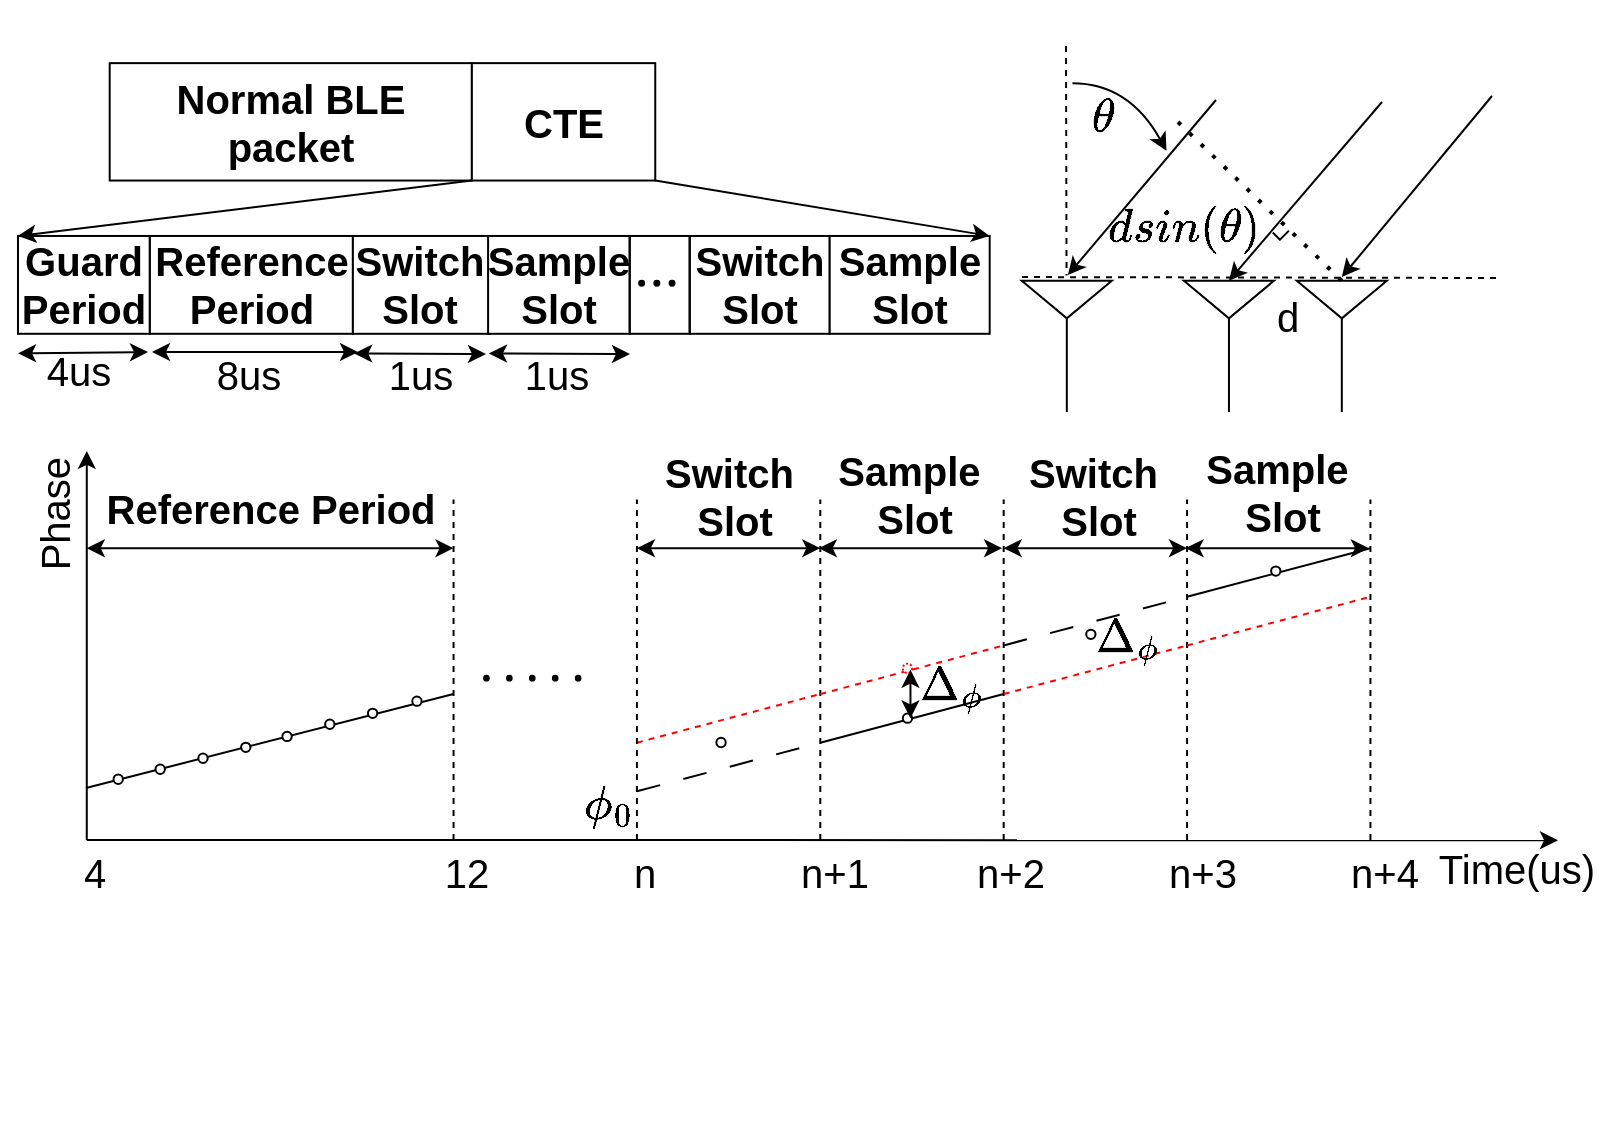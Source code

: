 <mxfile version="24.6.4" type="device">
  <diagram name="第 1 页" id="c520o-07__Yy_zE6Yr-1">
    <mxGraphModel dx="2012" dy="683" grid="1" gridSize="10" guides="1" tooltips="1" connect="1" arrows="1" fold="1" page="1" pageScale="1" pageWidth="827" pageHeight="1169" math="1" shadow="0">
      <root>
        <mxCell id="0" />
        <mxCell id="1" parent="0" />
        <mxCell id="3x9VQPqJ0UYl1RBQ3x5A-15" value="&lt;font style=&quot;font-size: 20px;&quot;&gt;Time(us)&lt;/font&gt;" style="text;html=1;align=center;verticalAlign=middle;resizable=0;points=[];autosize=1;strokeColor=none;fillColor=none;" parent="1" vertex="1">
          <mxGeometry x="-99.999" y="483.862" width="100" height="40" as="geometry" />
        </mxCell>
        <mxCell id="FHaP1MZA_MiW3h3WRkFN-6" value="" style="group" parent="1" vertex="1" connectable="0">
          <mxGeometry x="-798.998" y="70.569" width="770" height="571.294" as="geometry" />
        </mxCell>
        <mxCell id="3x9VQPqJ0UYl1RBQ3x5A-65" value="&lt;font style=&quot;font-size: 20px;&quot;&gt;&lt;b&gt;Normal BLE packet&lt;/b&gt;&lt;/font&gt;" style="rounded=0;whiteSpace=wrap;html=1;" parent="FHaP1MZA_MiW3h3WRkFN-6" vertex="1">
          <mxGeometry x="45.843" y="31" width="181.089" height="58.706" as="geometry" />
        </mxCell>
        <mxCell id="3x9VQPqJ0UYl1RBQ3x5A-66" value="&lt;font style=&quot;font-size: 20px;&quot;&gt;&lt;b&gt;CTE&lt;/b&gt;&lt;/font&gt;" style="rounded=0;whiteSpace=wrap;html=1;" parent="FHaP1MZA_MiW3h3WRkFN-6" vertex="1">
          <mxGeometry x="226.932" y="31" width="91.691" height="58.706" as="geometry" />
        </mxCell>
        <mxCell id="3x9VQPqJ0UYl1RBQ3x5A-84" value="" style="group" parent="FHaP1MZA_MiW3h3WRkFN-6" vertex="1" connectable="0">
          <mxGeometry x="45.843" y="117.413" width="440" height="48.922" as="geometry" />
        </mxCell>
        <mxCell id="3x9VQPqJ0UYl1RBQ3x5A-68" value="&lt;font style=&quot;font-size: 20px;&quot;&gt;&lt;b&gt;Reference Period&lt;/b&gt;&lt;/font&gt;" style="rounded=0;whiteSpace=wrap;html=1;" parent="3x9VQPqJ0UYl1RBQ3x5A-84" vertex="1">
          <mxGeometry x="20" width="101.6" height="48.92" as="geometry" />
        </mxCell>
        <mxCell id="3x9VQPqJ0UYl1RBQ3x5A-69" value="&lt;font style=&quot;font-size: 20px;&quot;&gt;&lt;b&gt;Switch Slot&lt;/b&gt;&lt;/font&gt;" style="rounded=0;whiteSpace=wrap;html=1;" parent="3x9VQPqJ0UYl1RBQ3x5A-84" vertex="1">
          <mxGeometry x="121.6" width="68.4" height="48.92" as="geometry" />
        </mxCell>
        <mxCell id="3x9VQPqJ0UYl1RBQ3x5A-70" value="&lt;font style=&quot;font-size: 20px;&quot;&gt;&lt;b&gt;Sample Slot&lt;/b&gt;&lt;/font&gt;" style="rounded=0;whiteSpace=wrap;html=1;" parent="3x9VQPqJ0UYl1RBQ3x5A-84" vertex="1">
          <mxGeometry x="189.2" width="70.8" height="48.92" as="geometry" />
        </mxCell>
        <mxCell id="3x9VQPqJ0UYl1RBQ3x5A-72" value="" style="ellipse;whiteSpace=wrap;html=1;aspect=fixed;fillColor=#000000;" parent="3x9VQPqJ0UYl1RBQ3x5A-84" vertex="1">
          <mxGeometry x="264.731" y="22.423" width="2.492" height="2.492" as="geometry" />
        </mxCell>
        <mxCell id="3x9VQPqJ0UYl1RBQ3x5A-73" value="" style="ellipse;whiteSpace=wrap;html=1;aspect=fixed;fillColor=#000000;" parent="3x9VQPqJ0UYl1RBQ3x5A-84" vertex="1">
          <mxGeometry x="272.331" y="22.423" width="2.492" height="2.492" as="geometry" />
        </mxCell>
        <mxCell id="3x9VQPqJ0UYl1RBQ3x5A-74" value="" style="ellipse;whiteSpace=wrap;html=1;aspect=fixed;fillColor=#000000;" parent="3x9VQPqJ0UYl1RBQ3x5A-84" vertex="1">
          <mxGeometry x="279.931" y="22.423" width="2.492" height="2.492" as="geometry" />
        </mxCell>
        <mxCell id="3x9VQPqJ0UYl1RBQ3x5A-82" value="&lt;font style=&quot;font-size: 20px;&quot;&gt;&lt;b&gt;Switch Slot&lt;/b&gt;&lt;/font&gt;" style="rounded=0;whiteSpace=wrap;html=1;" parent="3x9VQPqJ0UYl1RBQ3x5A-84" vertex="1">
          <mxGeometry x="290" width="70" height="48.92" as="geometry" />
        </mxCell>
        <mxCell id="3x9VQPqJ0UYl1RBQ3x5A-83" value="&lt;font style=&quot;font-size: 20px;&quot;&gt;&lt;b&gt;Sample Slot&lt;/b&gt;&lt;/font&gt;" style="rounded=0;whiteSpace=wrap;html=1;" parent="3x9VQPqJ0UYl1RBQ3x5A-84" vertex="1">
          <mxGeometry x="360" width="80" height="48.92" as="geometry" />
        </mxCell>
        <mxCell id="3x9VQPqJ0UYl1RBQ3x5A-67" value="&lt;font style=&quot;font-size: 20px;&quot;&gt;&lt;b&gt;Guard Period&lt;/b&gt;&lt;/font&gt;" style="rounded=0;whiteSpace=wrap;html=1;" parent="3x9VQPqJ0UYl1RBQ3x5A-84" vertex="1">
          <mxGeometry x="-45.85" width="65.85" height="48.92" as="geometry" />
        </mxCell>
        <mxCell id="3x9VQPqJ0UYl1RBQ3x5A-81" value="" style="rounded=0;whiteSpace=wrap;html=1;fillColor=none;" parent="3x9VQPqJ0UYl1RBQ3x5A-84" vertex="1">
          <mxGeometry x="260" width="30" height="48.92" as="geometry" />
        </mxCell>
        <mxCell id="3x9VQPqJ0UYl1RBQ3x5A-85" value="" style="endArrow=classic;html=1;rounded=0;exitX=0;exitY=1;exitDx=0;exitDy=0;entryX=0;entryY=0;entryDx=0;entryDy=0;" parent="FHaP1MZA_MiW3h3WRkFN-6" source="3x9VQPqJ0UYl1RBQ3x5A-66" target="3x9VQPqJ0UYl1RBQ3x5A-67" edge="1">
          <mxGeometry width="50" height="50" relative="1" as="geometry">
            <mxPoint x="326.263" y="195.688" as="sourcePoint" />
            <mxPoint x="364.468" y="146.766" as="targetPoint" />
          </mxGeometry>
        </mxCell>
        <mxCell id="3x9VQPqJ0UYl1RBQ3x5A-86" value="" style="endArrow=classic;html=1;rounded=0;exitX=1;exitY=1;exitDx=0;exitDy=0;entryX=1;entryY=0;entryDx=0;entryDy=0;" parent="FHaP1MZA_MiW3h3WRkFN-6" source="3x9VQPqJ0UYl1RBQ3x5A-66" target="3x9VQPqJ0UYl1RBQ3x5A-83" edge="1">
          <mxGeometry width="50" height="50" relative="1" as="geometry">
            <mxPoint x="326.263" y="195.688" as="sourcePoint" />
            <mxPoint x="364.468" y="146.766" as="targetPoint" />
          </mxGeometry>
        </mxCell>
        <mxCell id="3x9VQPqJ0UYl1RBQ3x5A-87" value="" style="endArrow=classic;startArrow=classic;html=1;rounded=0;" parent="FHaP1MZA_MiW3h3WRkFN-6" edge="1">
          <mxGeometry width="50" height="50" relative="1" as="geometry">
            <mxPoint x="0.001" y="176.119" as="sourcePoint" />
            <mxPoint x="64.998" y="175.431" as="targetPoint" />
          </mxGeometry>
        </mxCell>
        <mxCell id="3x9VQPqJ0UYl1RBQ3x5A-88" value="&lt;font style=&quot;font-size: 20px;&quot;&gt;4us&lt;/font&gt;" style="text;html=1;align=center;verticalAlign=middle;resizable=0;points=[];autosize=1;strokeColor=none;fillColor=none;" parent="FHaP1MZA_MiW3h3WRkFN-6" vertex="1">
          <mxGeometry y="164.378" width="60" height="40" as="geometry" />
        </mxCell>
        <mxCell id="3x9VQPqJ0UYl1RBQ3x5A-89" value="" style="endArrow=classic;startArrow=classic;html=1;rounded=0;" parent="FHaP1MZA_MiW3h3WRkFN-6" edge="1">
          <mxGeometry width="50" height="50" relative="1" as="geometry">
            <mxPoint x="66.998" y="175.429" as="sourcePoint" />
            <mxPoint x="169.998" y="175.431" as="targetPoint" />
          </mxGeometry>
        </mxCell>
        <mxCell id="3x9VQPqJ0UYl1RBQ3x5A-90" value="&lt;font style=&quot;font-size: 20px;&quot;&gt;8us&lt;/font&gt;" style="text;html=1;align=center;verticalAlign=middle;resizable=0;points=[];autosize=1;strokeColor=none;fillColor=none;" parent="FHaP1MZA_MiW3h3WRkFN-6" vertex="1">
          <mxGeometry x="85.314" y="166.338" width="60" height="40" as="geometry" />
        </mxCell>
        <mxCell id="3x9VQPqJ0UYl1RBQ3x5A-91" value="" style="endArrow=classic;startArrow=classic;html=1;rounded=0;" parent="FHaP1MZA_MiW3h3WRkFN-6" edge="1">
          <mxGeometry width="50" height="50" relative="1" as="geometry">
            <mxPoint x="168.097" y="176.119" as="sourcePoint" />
            <mxPoint x="233.998" y="176.431" as="targetPoint" />
          </mxGeometry>
        </mxCell>
        <mxCell id="3x9VQPqJ0UYl1RBQ3x5A-92" value="&lt;font style=&quot;font-size: 20px;&quot;&gt;1us&lt;/font&gt;" style="text;html=1;align=center;verticalAlign=middle;resizable=0;points=[];autosize=1;strokeColor=none;fillColor=none;" parent="FHaP1MZA_MiW3h3WRkFN-6" vertex="1">
          <mxGeometry x="170.894" y="166.338" width="60" height="40" as="geometry" />
        </mxCell>
        <mxCell id="3x9VQPqJ0UYl1RBQ3x5A-93" value="" style="endArrow=classic;startArrow=classic;html=1;rounded=0;" parent="FHaP1MZA_MiW3h3WRkFN-6" edge="1">
          <mxGeometry width="50" height="50" relative="1" as="geometry">
            <mxPoint x="235.46" y="176.119" as="sourcePoint" />
            <mxPoint x="305.998" y="176.431" as="targetPoint" />
          </mxGeometry>
        </mxCell>
        <mxCell id="3x9VQPqJ0UYl1RBQ3x5A-94" value="&lt;font style=&quot;font-size: 20px;&quot;&gt;1us&lt;/font&gt;" style="text;html=1;align=center;verticalAlign=middle;resizable=0;points=[];autosize=1;strokeColor=none;fillColor=none;" parent="FHaP1MZA_MiW3h3WRkFN-6" vertex="1">
          <mxGeometry x="239.307" y="166.338" width="60" height="40" as="geometry" />
        </mxCell>
        <mxCell id="3x9VQPqJ0UYl1RBQ3x5A-111" value="" style="shape=partialRectangle;whiteSpace=wrap;html=1;bottom=0;right=0;fillColor=none;rotation=-135;" parent="FHaP1MZA_MiW3h3WRkFN-6" vertex="1">
          <mxGeometry x="629.134" y="112.65" width="4.585" height="5.871" as="geometry" />
        </mxCell>
        <mxCell id="3x9VQPqJ0UYl1RBQ3x5A-116" value="" style="endArrow=classic;html=1;rounded=0;entryX=0;entryY=0.5;entryDx=0;entryDy=0;" parent="FHaP1MZA_MiW3h3WRkFN-6" edge="1">
          <mxGeometry width="50" height="50" relative="1" as="geometry">
            <mxPoint x="598.998" y="49.431" as="sourcePoint" />
            <mxPoint x="524.926" y="136.982" as="targetPoint" />
          </mxGeometry>
        </mxCell>
        <mxCell id="3x9VQPqJ0UYl1RBQ3x5A-95" value="" style="triangle;whiteSpace=wrap;html=1;rotation=90;" parent="FHaP1MZA_MiW3h3WRkFN-6" vertex="1">
          <mxGeometry x="596.065" y="126.708" width="18.812" height="45.008" as="geometry" />
        </mxCell>
        <mxCell id="3x9VQPqJ0UYl1RBQ3x5A-96" value="" style="endArrow=none;html=1;rounded=0;entryX=1;entryY=0.5;entryDx=0;entryDy=0;" parent="FHaP1MZA_MiW3h3WRkFN-6" target="3x9VQPqJ0UYl1RBQ3x5A-95" edge="1">
          <mxGeometry width="50" height="50" relative="1" as="geometry">
            <mxPoint x="605.472" y="205.473" as="sourcePoint" />
            <mxPoint x="652.503" y="149.212" as="targetPoint" />
          </mxGeometry>
        </mxCell>
        <mxCell id="3x9VQPqJ0UYl1RBQ3x5A-97" value="" style="triangle;whiteSpace=wrap;html=1;rotation=90;" parent="FHaP1MZA_MiW3h3WRkFN-6" vertex="1">
          <mxGeometry x="652.503" y="126.708" width="18.812" height="45.008" as="geometry" />
        </mxCell>
        <mxCell id="3x9VQPqJ0UYl1RBQ3x5A-98" value="" style="endArrow=none;html=1;rounded=0;entryX=1;entryY=0.5;entryDx=0;entryDy=0;" parent="FHaP1MZA_MiW3h3WRkFN-6" target="3x9VQPqJ0UYl1RBQ3x5A-97" edge="1">
          <mxGeometry width="50" height="50" relative="1" as="geometry">
            <mxPoint x="661.909" y="205.473" as="sourcePoint" />
            <mxPoint x="708.94" y="149.212" as="targetPoint" />
          </mxGeometry>
        </mxCell>
        <mxCell id="3x9VQPqJ0UYl1RBQ3x5A-99" value="" style="endArrow=classic;html=1;rounded=0;entryX=0;entryY=0.5;entryDx=0;entryDy=0;" parent="FHaP1MZA_MiW3h3WRkFN-6" target="3x9VQPqJ0UYl1RBQ3x5A-95" edge="1">
          <mxGeometry width="50" height="50" relative="1" as="geometry">
            <mxPoint x="681.998" y="50.431" as="sourcePoint" />
            <mxPoint x="652.503" y="149.212" as="targetPoint" />
          </mxGeometry>
        </mxCell>
        <mxCell id="3x9VQPqJ0UYl1RBQ3x5A-100" value="" style="endArrow=classic;html=1;rounded=0;entryX=0;entryY=0.5;entryDx=0;entryDy=0;" parent="FHaP1MZA_MiW3h3WRkFN-6" edge="1">
          <mxGeometry width="50" height="50" relative="1" as="geometry">
            <mxPoint x="736.998" y="47.431" as="sourcePoint" />
            <mxPoint x="661.909" y="137.96" as="targetPoint" />
          </mxGeometry>
        </mxCell>
        <mxCell id="3x9VQPqJ0UYl1RBQ3x5A-101" value="" style="endArrow=none;dashed=1;html=1;dashPattern=1 3;strokeWidth=2;rounded=0;entryX=0;entryY=0.5;entryDx=0;entryDy=0;" parent="FHaP1MZA_MiW3h3WRkFN-6" target="3x9VQPqJ0UYl1RBQ3x5A-97" edge="1">
          <mxGeometry width="50" height="50" relative="1" as="geometry">
            <mxPoint x="579.998" y="60.431" as="sourcePoint" />
            <mxPoint x="652.503" y="149.212" as="targetPoint" />
          </mxGeometry>
        </mxCell>
        <mxCell id="3x9VQPqJ0UYl1RBQ3x5A-104" value="" style="endArrow=none;dashed=1;html=1;rounded=0;" parent="FHaP1MZA_MiW3h3WRkFN-6" edge="1">
          <mxGeometry width="50" height="50" relative="1" as="geometry">
            <mxPoint x="502.004" y="137.96" as="sourcePoint" />
            <mxPoint x="739.998" y="138.431" as="targetPoint" />
          </mxGeometry>
        </mxCell>
        <mxCell id="3x9VQPqJ0UYl1RBQ3x5A-105" value="&lt;font style=&quot;font-size: 20px;&quot;&gt;$$\theta$$&lt;/font&gt;" style="text;html=1;align=center;verticalAlign=middle;whiteSpace=wrap;rounded=0;" parent="FHaP1MZA_MiW3h3WRkFN-6" vertex="1">
          <mxGeometry x="514.996" y="40.43" width="56.437" height="33.756" as="geometry" />
        </mxCell>
        <mxCell id="3x9VQPqJ0UYl1RBQ3x5A-106" value="" style="endArrow=none;dashed=1;html=1;rounded=0;entryX=0;entryY=0.5;entryDx=0;entryDy=0;" parent="FHaP1MZA_MiW3h3WRkFN-6" edge="1">
          <mxGeometry width="50" height="50" relative="1" as="geometry">
            <mxPoint x="523.998" y="22.431" as="sourcePoint" />
            <mxPoint x="524.272" y="137.167" as="targetPoint" />
          </mxGeometry>
        </mxCell>
        <mxCell id="3x9VQPqJ0UYl1RBQ3x5A-107" value="" style="endArrow=classic;html=1;rounded=0;curved=1;" parent="FHaP1MZA_MiW3h3WRkFN-6" edge="1">
          <mxGeometry width="50" height="50" relative="1" as="geometry">
            <mxPoint x="527.221" y="41.095" as="sourcePoint" />
            <mxPoint x="574.252" y="74.851" as="targetPoint" />
            <Array as="points">
              <mxPoint x="555.44" y="41.095" />
            </Array>
          </mxGeometry>
        </mxCell>
        <mxCell id="3x9VQPqJ0UYl1RBQ3x5A-109" value="&lt;font style=&quot;font-size: 20px;&quot;&gt;d&lt;/font&gt;" style="text;html=1;align=center;verticalAlign=middle;whiteSpace=wrap;rounded=0;" parent="FHaP1MZA_MiW3h3WRkFN-6" vertex="1">
          <mxGeometry x="612.055" y="142.363" width="45.845" height="29.353" as="geometry" />
        </mxCell>
        <mxCell id="3x9VQPqJ0UYl1RBQ3x5A-112" value="&lt;font style=&quot;font-size: 20px;&quot;&gt;$$dsin(\theta)$$&lt;/font&gt;" style="text;html=1;align=center;verticalAlign=middle;resizable=0;points=[];autosize=1;strokeColor=none;fillColor=none;" parent="FHaP1MZA_MiW3h3WRkFN-6" vertex="1">
          <mxGeometry x="498.316" y="93.713" width="170" height="40" as="geometry" />
        </mxCell>
        <mxCell id="3x9VQPqJ0UYl1RBQ3x5A-114" value="" style="triangle;whiteSpace=wrap;html=1;rotation=90;" parent="FHaP1MZA_MiW3h3WRkFN-6" vertex="1">
          <mxGeometry x="514.996" y="126.708" width="18.812" height="45.008" as="geometry" />
        </mxCell>
        <mxCell id="3x9VQPqJ0UYl1RBQ3x5A-115" value="" style="endArrow=none;html=1;rounded=0;entryX=1;entryY=0.5;entryDx=0;entryDy=0;" parent="FHaP1MZA_MiW3h3WRkFN-6" target="3x9VQPqJ0UYl1RBQ3x5A-114" edge="1">
          <mxGeometry width="50" height="50" relative="1" as="geometry">
            <mxPoint x="524.402" y="205.473" as="sourcePoint" />
            <mxPoint x="571.433" y="149.212" as="targetPoint" />
          </mxGeometry>
        </mxCell>
        <mxCell id="3x9VQPqJ0UYl1RBQ3x5A-1" value="" style="endArrow=classic;html=1;rounded=0;" parent="FHaP1MZA_MiW3h3WRkFN-6" edge="1">
          <mxGeometry width="50" height="50" relative="1" as="geometry">
            <mxPoint x="34.386" y="419.404" as="sourcePoint" />
            <mxPoint x="770" y="419.583" as="targetPoint" />
          </mxGeometry>
        </mxCell>
        <mxCell id="3x9VQPqJ0UYl1RBQ3x5A-2" value="" style="endArrow=classic;html=1;rounded=0;" parent="FHaP1MZA_MiW3h3WRkFN-6" edge="1">
          <mxGeometry width="50" height="50" relative="1" as="geometry">
            <mxPoint x="34.386" y="419.404" as="sourcePoint" />
            <mxPoint x="34.386" y="224.878" as="targetPoint" />
          </mxGeometry>
        </mxCell>
        <mxCell id="3x9VQPqJ0UYl1RBQ3x5A-3" value="" style="endArrow=none;html=1;rounded=0;dashed=1;dashPattern=12 12;" parent="FHaP1MZA_MiW3h3WRkFN-6" edge="1">
          <mxGeometry width="50" height="50" relative="1" as="geometry">
            <mxPoint x="309.457" y="395.088" as="sourcePoint" />
            <mxPoint x="401.147" y="370.772" as="targetPoint" />
          </mxGeometry>
        </mxCell>
        <mxCell id="3x9VQPqJ0UYl1RBQ3x5A-4" value="" style="endArrow=none;dashed=1;html=1;rounded=0;" parent="FHaP1MZA_MiW3h3WRkFN-6" edge="1">
          <mxGeometry width="50" height="50" relative="1" as="geometry">
            <mxPoint x="401.147" y="419.404" as="sourcePoint" />
            <mxPoint x="401.147" y="249.194" as="targetPoint" />
          </mxGeometry>
        </mxCell>
        <mxCell id="3x9VQPqJ0UYl1RBQ3x5A-6" value="" style="endArrow=none;html=1;rounded=0;" parent="FHaP1MZA_MiW3h3WRkFN-6" edge="1">
          <mxGeometry width="50" height="50" relative="1" as="geometry">
            <mxPoint x="401.147" y="370.772" as="sourcePoint" />
            <mxPoint x="492.837" y="346.457" as="targetPoint" />
          </mxGeometry>
        </mxCell>
        <mxCell id="3x9VQPqJ0UYl1RBQ3x5A-7" value="" style="endArrow=none;dashed=1;html=1;rounded=0;" parent="FHaP1MZA_MiW3h3WRkFN-6" edge="1">
          <mxGeometry width="50" height="50" relative="1" as="geometry">
            <mxPoint x="492.837" y="419.404" as="sourcePoint" />
            <mxPoint x="492.837" y="249.194" as="targetPoint" />
          </mxGeometry>
        </mxCell>
        <mxCell id="3x9VQPqJ0UYl1RBQ3x5A-8" value="" style="endArrow=none;dashed=1;html=1;rounded=0;" parent="FHaP1MZA_MiW3h3WRkFN-6" edge="1">
          <mxGeometry width="50" height="50" relative="1" as="geometry">
            <mxPoint x="584.528" y="419.404" as="sourcePoint" />
            <mxPoint x="584.528" y="249.194" as="targetPoint" />
          </mxGeometry>
        </mxCell>
        <mxCell id="3x9VQPqJ0UYl1RBQ3x5A-9" value="" style="endArrow=none;dashed=1;html=1;rounded=0;" parent="FHaP1MZA_MiW3h3WRkFN-6" edge="1">
          <mxGeometry width="50" height="50" relative="1" as="geometry">
            <mxPoint x="676.218" y="419.404" as="sourcePoint" />
            <mxPoint x="676.218" y="249.194" as="targetPoint" />
          </mxGeometry>
        </mxCell>
        <mxCell id="3x9VQPqJ0UYl1RBQ3x5A-10" value="" style="endArrow=none;html=1;rounded=0;dashed=1;dashPattern=12 12;" parent="FHaP1MZA_MiW3h3WRkFN-6" edge="1">
          <mxGeometry width="50" height="50" relative="1" as="geometry">
            <mxPoint x="492.837" y="322.141" as="sourcePoint" />
            <mxPoint x="584.528" y="297.825" as="targetPoint" />
          </mxGeometry>
        </mxCell>
        <mxCell id="3x9VQPqJ0UYl1RBQ3x5A-11" value="" style="endArrow=none;html=1;rounded=0;strokeColor=#000000;" parent="FHaP1MZA_MiW3h3WRkFN-6" edge="1">
          <mxGeometry width="50" height="50" relative="1" as="geometry">
            <mxPoint x="584.528" y="297.825" as="sourcePoint" />
            <mxPoint x="676.218" y="273.509" as="targetPoint" />
          </mxGeometry>
        </mxCell>
        <mxCell id="3x9VQPqJ0UYl1RBQ3x5A-12" value="" style="endArrow=none;html=1;rounded=0;strokeColor=#ff0000;dashed=1;" parent="FHaP1MZA_MiW3h3WRkFN-6" edge="1">
          <mxGeometry width="50" height="50" relative="1" as="geometry">
            <mxPoint x="401.147" y="346.457" as="sourcePoint" />
            <mxPoint x="492.837" y="322.141" as="targetPoint" />
          </mxGeometry>
        </mxCell>
        <mxCell id="3x9VQPqJ0UYl1RBQ3x5A-13" value="" style="ellipse;whiteSpace=wrap;html=1;aspect=fixed;" parent="FHaP1MZA_MiW3h3WRkFN-6" vertex="1">
          <mxGeometry x="442.408" y="356.183" width="4.67" height="4.67" as="geometry" />
        </mxCell>
        <mxCell id="3x9VQPqJ0UYl1RBQ3x5A-14" value="" style="ellipse;whiteSpace=wrap;html=1;aspect=fixed;" parent="FHaP1MZA_MiW3h3WRkFN-6" vertex="1">
          <mxGeometry x="626.552" y="282.628" width="4.67" height="4.67" as="geometry" />
        </mxCell>
        <mxCell id="3x9VQPqJ0UYl1RBQ3x5A-16" value="&lt;font style=&quot;font-size: 20px;&quot;&gt;Phase&lt;/font&gt;" style="text;html=1;align=center;verticalAlign=middle;resizable=0;points=[];autosize=1;strokeColor=none;fillColor=none;rotation=-90;" parent="FHaP1MZA_MiW3h3WRkFN-6" vertex="1">
          <mxGeometry x="-22.28" y="237.036" width="80" height="40" as="geometry" />
        </mxCell>
        <mxCell id="3x9VQPqJ0UYl1RBQ3x5A-17" value="" style="endArrow=classic;startArrow=classic;html=1;rounded=0;" parent="FHaP1MZA_MiW3h3WRkFN-6" edge="1">
          <mxGeometry width="50" height="50" relative="1" as="geometry">
            <mxPoint x="309.457" y="273.509" as="sourcePoint" />
            <mxPoint x="401.147" y="273.509" as="targetPoint" />
          </mxGeometry>
        </mxCell>
        <mxCell id="3x9VQPqJ0UYl1RBQ3x5A-18" value="&lt;font style=&quot;font-size: 20px;&quot;&gt;&lt;b&gt;Switch&amp;nbsp;&lt;/b&gt;&lt;/font&gt;&lt;div&gt;&lt;font style=&quot;font-size: 20px;&quot;&gt;&lt;b&gt;Slot&lt;/b&gt;&lt;/font&gt;&lt;/div&gt;" style="text;html=1;align=center;verticalAlign=middle;resizable=0;points=[];autosize=1;strokeColor=none;fillColor=none;" parent="FHaP1MZA_MiW3h3WRkFN-6" vertex="1">
          <mxGeometry x="312.996" y="217.038" width="90" height="60" as="geometry" />
        </mxCell>
        <mxCell id="3x9VQPqJ0UYl1RBQ3x5A-19" value="" style="endArrow=classic;startArrow=classic;html=1;rounded=0;" parent="FHaP1MZA_MiW3h3WRkFN-6" edge="1">
          <mxGeometry width="50" height="50" relative="1" as="geometry">
            <mxPoint x="400.383" y="273.509" as="sourcePoint" />
            <mxPoint x="492.073" y="273.509" as="targetPoint" />
          </mxGeometry>
        </mxCell>
        <mxCell id="3x9VQPqJ0UYl1RBQ3x5A-20" value="&lt;font style=&quot;font-size: 20px;&quot;&gt;&lt;b&gt;Sample&amp;nbsp;&lt;/b&gt;&lt;/font&gt;&lt;div&gt;&lt;font style=&quot;font-size: 20px;&quot;&gt;&lt;b&gt;Slot&lt;/b&gt;&lt;/font&gt;&lt;/div&gt;" style="text;html=1;align=center;verticalAlign=middle;resizable=0;points=[];autosize=1;strokeColor=none;fillColor=none;" parent="FHaP1MZA_MiW3h3WRkFN-6" vertex="1">
          <mxGeometry x="397.856" y="216.033" width="100" height="60" as="geometry" />
        </mxCell>
        <mxCell id="3x9VQPqJ0UYl1RBQ3x5A-21" value="" style="endArrow=classic;startArrow=classic;html=1;rounded=0;" parent="FHaP1MZA_MiW3h3WRkFN-6" edge="1">
          <mxGeometry width="50" height="50" relative="1" as="geometry">
            <mxPoint x="492.837" y="273.509" as="sourcePoint" />
            <mxPoint x="584.528" y="273.509" as="targetPoint" />
          </mxGeometry>
        </mxCell>
        <mxCell id="3x9VQPqJ0UYl1RBQ3x5A-22" value="&lt;font style=&quot;font-size: 20px;&quot;&gt;&lt;b&gt;Switch&amp;nbsp;&lt;/b&gt;&lt;/font&gt;&lt;div&gt;&lt;font style=&quot;font-size: 20px;&quot;&gt;&lt;b&gt;Slot&lt;/b&gt;&lt;/font&gt;&lt;/div&gt;" style="text;html=1;align=center;verticalAlign=middle;resizable=0;points=[];autosize=1;strokeColor=none;fillColor=none;" parent="FHaP1MZA_MiW3h3WRkFN-6" vertex="1">
          <mxGeometry x="494.857" y="217.549" width="90" height="60" as="geometry" />
        </mxCell>
        <mxCell id="3x9VQPqJ0UYl1RBQ3x5A-23" value="" style="endArrow=classic;startArrow=classic;html=1;rounded=0;" parent="FHaP1MZA_MiW3h3WRkFN-6" edge="1">
          <mxGeometry width="50" height="50" relative="1" as="geometry">
            <mxPoint x="583.764" y="273.509" as="sourcePoint" />
            <mxPoint x="675.454" y="273.509" as="targetPoint" />
          </mxGeometry>
        </mxCell>
        <mxCell id="3x9VQPqJ0UYl1RBQ3x5A-24" value="&lt;font style=&quot;font-size: 20px;&quot;&gt;&lt;b&gt;Sample&amp;nbsp;&lt;/b&gt;&lt;/font&gt;&lt;div&gt;&lt;font style=&quot;font-size: 20px;&quot;&gt;&lt;b&gt;Slot&lt;/b&gt;&lt;/font&gt;&lt;/div&gt;" style="text;html=1;align=center;verticalAlign=middle;resizable=0;points=[];autosize=1;strokeColor=none;fillColor=none;" parent="FHaP1MZA_MiW3h3WRkFN-6" vertex="1">
          <mxGeometry x="582.433" y="215.033" width="100" height="60" as="geometry" />
        </mxCell>
        <mxCell id="3x9VQPqJ0UYl1RBQ3x5A-25" value="" style="ellipse;whiteSpace=wrap;html=1;aspect=fixed;dashed=1;strokeColor=#ff0000;dashPattern=1 1;fillColor=#ffffff;" parent="FHaP1MZA_MiW3h3WRkFN-6" vertex="1">
          <mxGeometry x="442.408" y="331.259" width="4.67" height="4.67" as="geometry" />
        </mxCell>
        <mxCell id="3x9VQPqJ0UYl1RBQ3x5A-26" value="" style="ellipse;whiteSpace=wrap;html=1;aspect=fixed;" parent="FHaP1MZA_MiW3h3WRkFN-6" vertex="1">
          <mxGeometry x="349.189" y="368.341" width="4.67" height="4.67" as="geometry" />
        </mxCell>
        <mxCell id="3x9VQPqJ0UYl1RBQ3x5A-27" value="" style="ellipse;whiteSpace=wrap;html=1;aspect=fixed;" parent="FHaP1MZA_MiW3h3WRkFN-6" vertex="1">
          <mxGeometry x="534.098" y="314.278" width="4.67" height="4.67" as="geometry" />
        </mxCell>
        <mxCell id="3x9VQPqJ0UYl1RBQ3x5A-28" value="" style="endArrow=classic;startArrow=classic;html=1;rounded=0;" parent="FHaP1MZA_MiW3h3WRkFN-6" edge="1">
          <mxGeometry width="50" height="50" relative="1" as="geometry">
            <mxPoint x="446.228" y="358.614" as="sourcePoint" />
            <mxPoint x="446.228" y="334.299" as="targetPoint" />
          </mxGeometry>
        </mxCell>
        <mxCell id="3x9VQPqJ0UYl1RBQ3x5A-30" value="&lt;font style=&quot;font-size: 20px;&quot;&gt;$$\Delta_\phi$$&lt;/font&gt;" style="text;html=1;align=center;verticalAlign=middle;resizable=0;points=[];autosize=1;strokeColor=none;fillColor=none;" parent="FHaP1MZA_MiW3h3WRkFN-6" vertex="1">
          <mxGeometry x="385.855" y="323.867" width="160" height="40" as="geometry" />
        </mxCell>
        <mxCell id="3x9VQPqJ0UYl1RBQ3x5A-32" value="&lt;font style=&quot;font-size: 20px;&quot;&gt;n&lt;/font&gt;" style="text;html=1;align=center;verticalAlign=middle;resizable=0;points=[];autosize=1;strokeColor=none;fillColor=none;" parent="FHaP1MZA_MiW3h3WRkFN-6" vertex="1">
          <mxGeometry x="297.995" y="415.148" width="30" height="40" as="geometry" />
        </mxCell>
        <mxCell id="3x9VQPqJ0UYl1RBQ3x5A-33" value="&lt;font style=&quot;font-size: 20px;&quot;&gt;n+1&lt;/font&gt;" style="text;html=1;align=center;verticalAlign=middle;resizable=0;points=[];autosize=1;strokeColor=none;fillColor=none;" parent="FHaP1MZA_MiW3h3WRkFN-6" vertex="1">
          <mxGeometry x="378.224" y="415.148" width="60" height="40" as="geometry" />
        </mxCell>
        <mxCell id="3x9VQPqJ0UYl1RBQ3x5A-34" value="&lt;font style=&quot;font-size: 20px;&quot;&gt;n+2&lt;/font&gt;" style="text;html=1;align=center;verticalAlign=middle;resizable=0;points=[];autosize=1;strokeColor=none;fillColor=none;" parent="FHaP1MZA_MiW3h3WRkFN-6" vertex="1">
          <mxGeometry x="466.094" y="415.148" width="60" height="40" as="geometry" />
        </mxCell>
        <mxCell id="3x9VQPqJ0UYl1RBQ3x5A-35" value="&lt;font style=&quot;font-size: 20px;&quot;&gt;n+3&lt;/font&gt;" style="text;html=1;align=center;verticalAlign=middle;resizable=0;points=[];autosize=1;strokeColor=none;fillColor=none;" parent="FHaP1MZA_MiW3h3WRkFN-6" vertex="1">
          <mxGeometry x="561.605" y="415.148" width="60" height="40" as="geometry" />
        </mxCell>
        <mxCell id="3x9VQPqJ0UYl1RBQ3x5A-36" value="&lt;font style=&quot;font-size: 20px;&quot;&gt;n+4&lt;/font&gt;" style="text;html=1;align=center;verticalAlign=middle;resizable=0;points=[];autosize=1;strokeColor=none;fillColor=none;" parent="FHaP1MZA_MiW3h3WRkFN-6" vertex="1">
          <mxGeometry x="653.295" y="415.148" width="60" height="40" as="geometry" />
        </mxCell>
        <mxCell id="3x9VQPqJ0UYl1RBQ3x5A-37" value="&lt;font style=&quot;font-size: 20px;&quot;&gt;$$\phi_0$$&lt;/font&gt;" style="text;html=1;align=center;verticalAlign=middle;resizable=0;points=[];autosize=1;strokeColor=none;fillColor=none;" parent="FHaP1MZA_MiW3h3WRkFN-6" vertex="1">
          <mxGeometry x="235.15" y="381.362" width="120" height="40" as="geometry" />
        </mxCell>
        <mxCell id="3x9VQPqJ0UYl1RBQ3x5A-38" value="" style="endArrow=none;html=1;rounded=0;strokeColor=#ff0000;dashed=1;" parent="FHaP1MZA_MiW3h3WRkFN-6" edge="1">
          <mxGeometry width="50" height="50" relative="1" as="geometry">
            <mxPoint x="309.457" y="370.772" as="sourcePoint" />
            <mxPoint x="401.147" y="346.457" as="targetPoint" />
          </mxGeometry>
        </mxCell>
        <mxCell id="3x9VQPqJ0UYl1RBQ3x5A-39" value="" style="endArrow=none;html=1;rounded=0;strokeColor=#ff0000;dashed=1;" parent="FHaP1MZA_MiW3h3WRkFN-6" edge="1">
          <mxGeometry width="50" height="50" relative="1" as="geometry">
            <mxPoint x="492.837" y="346.457" as="sourcePoint" />
            <mxPoint x="584.528" y="322.141" as="targetPoint" />
          </mxGeometry>
        </mxCell>
        <mxCell id="3x9VQPqJ0UYl1RBQ3x5A-40" value="" style="endArrow=none;html=1;rounded=0;strokeColor=#ff0000;dashed=1;" parent="FHaP1MZA_MiW3h3WRkFN-6" edge="1">
          <mxGeometry width="50" height="50" relative="1" as="geometry">
            <mxPoint x="584.528" y="322.141" as="sourcePoint" />
            <mxPoint x="676.218" y="297.825" as="targetPoint" />
          </mxGeometry>
        </mxCell>
        <mxCell id="3x9VQPqJ0UYl1RBQ3x5A-42" value="" style="endArrow=none;dashed=1;html=1;rounded=0;" parent="FHaP1MZA_MiW3h3WRkFN-6" edge="1">
          <mxGeometry width="50" height="50" relative="1" as="geometry">
            <mxPoint x="309.457" y="419.404" as="sourcePoint" />
            <mxPoint x="309.457" y="249.194" as="targetPoint" />
          </mxGeometry>
        </mxCell>
        <mxCell id="3x9VQPqJ0UYl1RBQ3x5A-43" value="" style="endArrow=none;dashed=1;html=1;rounded=0;" parent="FHaP1MZA_MiW3h3WRkFN-6" edge="1">
          <mxGeometry width="50" height="50" relative="1" as="geometry">
            <mxPoint x="217.766" y="419.404" as="sourcePoint" />
            <mxPoint x="217.766" y="249.194" as="targetPoint" />
          </mxGeometry>
        </mxCell>
        <mxCell id="3x9VQPqJ0UYl1RBQ3x5A-45" value="" style="endArrow=none;html=1;rounded=0;" parent="FHaP1MZA_MiW3h3WRkFN-6" edge="1">
          <mxGeometry width="50" height="50" relative="1" as="geometry">
            <mxPoint x="33.998" y="393.431" as="sourcePoint" />
            <mxPoint x="217.766" y="346.457" as="targetPoint" />
          </mxGeometry>
        </mxCell>
        <mxCell id="3x9VQPqJ0UYl1RBQ3x5A-46" value="&lt;font style=&quot;font-size: 20px;&quot;&gt;4&lt;/font&gt;" style="text;html=1;align=center;verticalAlign=middle;resizable=0;points=[];autosize=1;strokeColor=none;fillColor=none;" parent="FHaP1MZA_MiW3h3WRkFN-6" vertex="1">
          <mxGeometry x="22.924" y="415.148" width="30" height="40" as="geometry" />
        </mxCell>
        <mxCell id="3x9VQPqJ0UYl1RBQ3x5A-47" value="&lt;font style=&quot;font-size: 20px;&quot;&gt;12&lt;/font&gt;" style="text;html=1;align=center;verticalAlign=middle;resizable=0;points=[];autosize=1;strokeColor=none;fillColor=none;" parent="FHaP1MZA_MiW3h3WRkFN-6" vertex="1">
          <mxGeometry x="198.664" y="415.148" width="50" height="40" as="geometry" />
        </mxCell>
        <mxCell id="3x9VQPqJ0UYl1RBQ3x5A-50" value="" style="ellipse;whiteSpace=wrap;html=1;aspect=fixed;" parent="FHaP1MZA_MiW3h3WRkFN-6" vertex="1">
          <mxGeometry x="68.77" y="381.714" width="4.67" height="4.67" as="geometry" />
        </mxCell>
        <mxCell id="3x9VQPqJ0UYl1RBQ3x5A-51" value="" style="ellipse;whiteSpace=wrap;html=1;aspect=fixed;" parent="FHaP1MZA_MiW3h3WRkFN-6" vertex="1">
          <mxGeometry x="90.164" y="376.243" width="4.67" height="4.67" as="geometry" />
        </mxCell>
        <mxCell id="3x9VQPqJ0UYl1RBQ3x5A-52" value="" style="ellipse;whiteSpace=wrap;html=1;aspect=fixed;" parent="FHaP1MZA_MiW3h3WRkFN-6" vertex="1">
          <mxGeometry x="111.558" y="370.772" width="4.67" height="4.67" as="geometry" />
        </mxCell>
        <mxCell id="3x9VQPqJ0UYl1RBQ3x5A-53" value="" style="ellipse;whiteSpace=wrap;html=1;aspect=fixed;" parent="FHaP1MZA_MiW3h3WRkFN-6" vertex="1">
          <mxGeometry x="132.189" y="365.301" width="4.67" height="4.67" as="geometry" />
        </mxCell>
        <mxCell id="3x9VQPqJ0UYl1RBQ3x5A-54" value="" style="ellipse;whiteSpace=wrap;html=1;aspect=fixed;" parent="FHaP1MZA_MiW3h3WRkFN-6" vertex="1">
          <mxGeometry x="153.583" y="359.222" width="4.67" height="4.67" as="geometry" />
        </mxCell>
        <mxCell id="3x9VQPqJ0UYl1RBQ3x5A-55" value="" style="ellipse;whiteSpace=wrap;html=1;aspect=fixed;" parent="FHaP1MZA_MiW3h3WRkFN-6" vertex="1">
          <mxGeometry x="174.977" y="353.751" width="4.67" height="4.67" as="geometry" />
        </mxCell>
        <mxCell id="3x9VQPqJ0UYl1RBQ3x5A-56" value="" style="ellipse;whiteSpace=wrap;html=1;aspect=fixed;" parent="FHaP1MZA_MiW3h3WRkFN-6" vertex="1">
          <mxGeometry x="197.136" y="347.672" width="4.67" height="4.67" as="geometry" />
        </mxCell>
        <mxCell id="3x9VQPqJ0UYl1RBQ3x5A-57" value="" style="endArrow=classic;startArrow=classic;html=1;rounded=0;" parent="FHaP1MZA_MiW3h3WRkFN-6" edge="1">
          <mxGeometry width="50" height="50" relative="1" as="geometry">
            <mxPoint x="34.386" y="273.509" as="sourcePoint" />
            <mxPoint x="217.766" y="273.509" as="targetPoint" />
          </mxGeometry>
        </mxCell>
        <mxCell id="3x9VQPqJ0UYl1RBQ3x5A-58" value="&lt;font style=&quot;font-size: 20px;&quot;&gt;Reference Period&lt;/font&gt;" style="text;html=1;align=center;verticalAlign=middle;resizable=0;points=[];autosize=1;strokeColor=none;fillColor=none;fontStyle=1" parent="FHaP1MZA_MiW3h3WRkFN-6" vertex="1">
          <mxGeometry x="35.918" y="233.019" width="180" height="40" as="geometry" />
        </mxCell>
        <mxCell id="3x9VQPqJ0UYl1RBQ3x5A-59" value="" style="ellipse;whiteSpace=wrap;html=1;aspect=fixed;fillColor=#000000;" parent="FHaP1MZA_MiW3h3WRkFN-6" vertex="1">
          <mxGeometry x="233.048" y="337.338" width="2.335" height="2.335" as="geometry" />
        </mxCell>
        <mxCell id="3x9VQPqJ0UYl1RBQ3x5A-60" value="" style="ellipse;whiteSpace=wrap;html=1;aspect=fixed;fillColor=#000000;" parent="FHaP1MZA_MiW3h3WRkFN-6" vertex="1">
          <mxGeometry x="244.509" y="337.338" width="2.335" height="2.335" as="geometry" />
        </mxCell>
        <mxCell id="3x9VQPqJ0UYl1RBQ3x5A-61" value="" style="ellipse;whiteSpace=wrap;html=1;aspect=fixed;fillColor=#000000;" parent="FHaP1MZA_MiW3h3WRkFN-6" vertex="1">
          <mxGeometry x="255.971" y="337.338" width="2.335" height="2.335" as="geometry" />
        </mxCell>
        <mxCell id="3x9VQPqJ0UYl1RBQ3x5A-62" value="" style="ellipse;whiteSpace=wrap;html=1;aspect=fixed;fillColor=#000000;" parent="FHaP1MZA_MiW3h3WRkFN-6" vertex="1">
          <mxGeometry x="267.432" y="337.338" width="2.335" height="2.335" as="geometry" />
        </mxCell>
        <mxCell id="3x9VQPqJ0UYl1RBQ3x5A-63" value="" style="ellipse;whiteSpace=wrap;html=1;aspect=fixed;fillColor=#000000;" parent="FHaP1MZA_MiW3h3WRkFN-6" vertex="1">
          <mxGeometry x="278.893" y="337.338" width="2.335" height="2.335" as="geometry" />
        </mxCell>
        <mxCell id="3x9VQPqJ0UYl1RBQ3x5A-31" value="&lt;font style=&quot;font-size: 20px;&quot;&gt;$$\Delta_\phi$$&lt;/font&gt;" style="text;html=1;align=center;verticalAlign=middle;resizable=0;points=[];autosize=1;strokeColor=none;fillColor=none;" parent="FHaP1MZA_MiW3h3WRkFN-6" vertex="1">
          <mxGeometry x="473.724" y="299.389" width="160" height="40" as="geometry" />
        </mxCell>
        <mxCell id="7QLW7DJTTwsm1_P5T1At-3" value="" style="ellipse;whiteSpace=wrap;html=1;aspect=fixed;" vertex="1" parent="1">
          <mxGeometry x="-751.228" y="457.283" width="4.67" height="4.67" as="geometry" />
        </mxCell>
      </root>
    </mxGraphModel>
  </diagram>
</mxfile>

